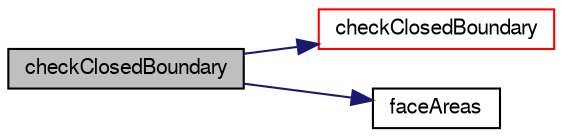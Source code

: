 digraph "checkClosedBoundary"
{
  bgcolor="transparent";
  edge [fontname="FreeSans",fontsize="10",labelfontname="FreeSans",labelfontsize="10"];
  node [fontname="FreeSans",fontsize="10",shape=record];
  rankdir="LR";
  Node1 [label="checkClosedBoundary",height=0.2,width=0.4,color="black", fillcolor="grey75", style="filled" fontcolor="black"];
  Node1 -> Node2 [color="midnightblue",fontsize="10",style="solid",fontname="FreeSans"];
  Node2 [label="checkClosedBoundary",height=0.2,width=0.4,color="red",URL="$a01911.html#a009920f7b48405d075f889e4ab136409",tooltip="Check boundary for closedness. "];
  Node1 -> Node3 [color="midnightblue",fontsize="10",style="solid",fontname="FreeSans"];
  Node3 [label="faceAreas",height=0.2,width=0.4,color="black",URL="$a01911.html#a460495623a8ec621b95f93bbcb3d4773"];
}
